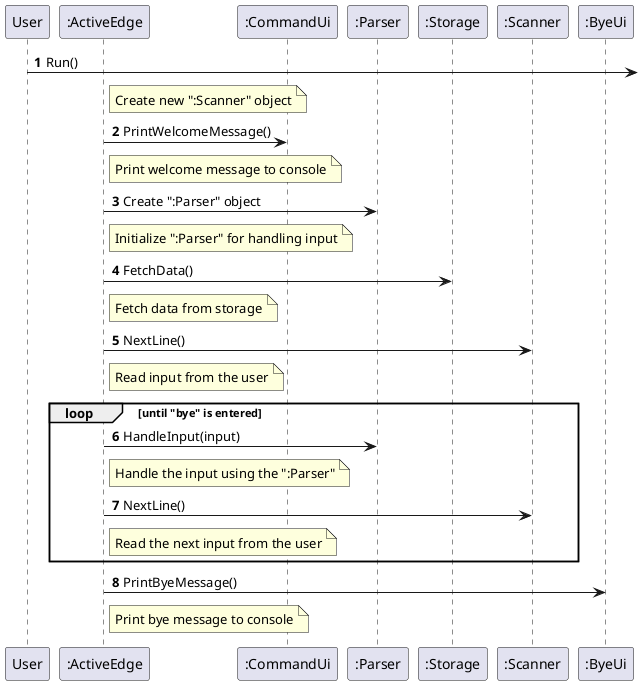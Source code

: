 @startuml
'https://plantuml.com/sequence-diagram

autonumber
User -> : Run()
note right of ":ActiveEdge"
    Create new ":Scanner" object
end note
":ActiveEdge" -> ":CommandUi": PrintWelcomeMessage()
note right of ":ActiveEdge"
    Print welcome message to console
end note
":ActiveEdge" -> ":Parser": Create ":Parser" object
note right of ":ActiveEdge"
    Initialize ":Parser" for handling input
end note
":ActiveEdge" -> ":Storage": FetchData()
note right of ":ActiveEdge"
    Fetch data from storage
end note
":ActiveEdge" -> ":Scanner": NextLine()
note right of ":ActiveEdge"
    Read input from the user
end note
loop until "bye" is entered
    ":ActiveEdge" -> ":Parser": HandleInput(input)
    note right of ":ActiveEdge"
        Handle the input using the ":Parser"
    end note
    ":ActiveEdge" -> ":Scanner": NextLine()
    note right of ":ActiveEdge"
        Read the next input from the user
    end note
end loop
":ActiveEdge" -> ":ByeUi": PrintByeMessage()
note right of ":ActiveEdge"
    Print bye message to console
end note

@enduml